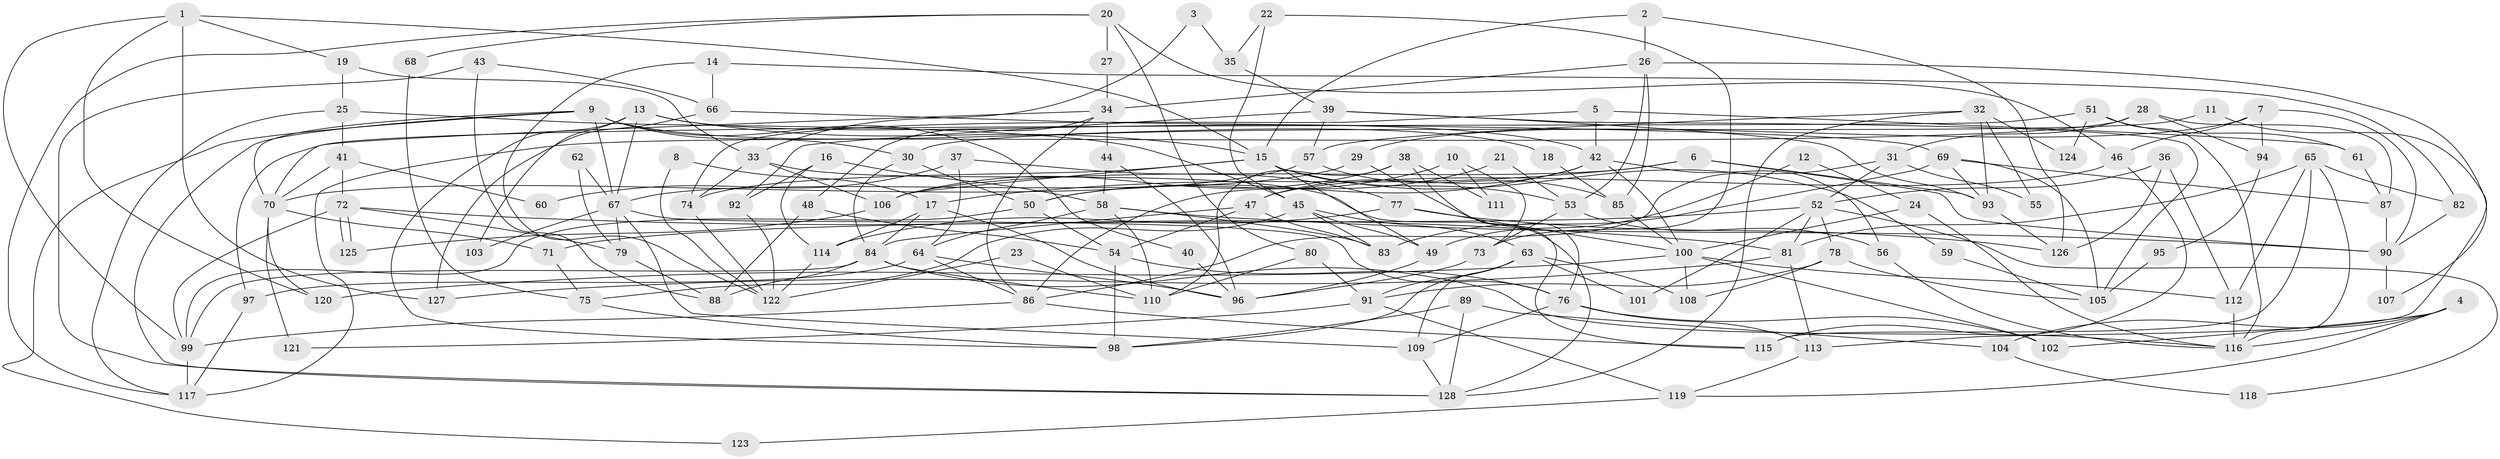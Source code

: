 // Generated by graph-tools (version 1.1) at 2025/11/02/27/25 16:11:21]
// undirected, 128 vertices, 256 edges
graph export_dot {
graph [start="1"]
  node [color=gray90,style=filled];
  1;
  2;
  3;
  4;
  5;
  6;
  7;
  8;
  9;
  10;
  11;
  12;
  13;
  14;
  15;
  16;
  17;
  18;
  19;
  20;
  21;
  22;
  23;
  24;
  25;
  26;
  27;
  28;
  29;
  30;
  31;
  32;
  33;
  34;
  35;
  36;
  37;
  38;
  39;
  40;
  41;
  42;
  43;
  44;
  45;
  46;
  47;
  48;
  49;
  50;
  51;
  52;
  53;
  54;
  55;
  56;
  57;
  58;
  59;
  60;
  61;
  62;
  63;
  64;
  65;
  66;
  67;
  68;
  69;
  70;
  71;
  72;
  73;
  74;
  75;
  76;
  77;
  78;
  79;
  80;
  81;
  82;
  83;
  84;
  85;
  86;
  87;
  88;
  89;
  90;
  91;
  92;
  93;
  94;
  95;
  96;
  97;
  98;
  99;
  100;
  101;
  102;
  103;
  104;
  105;
  106;
  107;
  108;
  109;
  110;
  111;
  112;
  113;
  114;
  115;
  116;
  117;
  118;
  119;
  120;
  121;
  122;
  123;
  124;
  125;
  126;
  127;
  128;
  1 -- 15;
  1 -- 127;
  1 -- 19;
  1 -- 99;
  1 -- 120;
  2 -- 26;
  2 -- 126;
  2 -- 15;
  3 -- 35;
  3 -- 33;
  4 -- 119;
  4 -- 116;
  4 -- 102;
  4 -- 104;
  5 -- 74;
  5 -- 42;
  5 -- 61;
  6 -- 17;
  6 -- 90;
  6 -- 93;
  6 -- 106;
  7 -- 46;
  7 -- 29;
  7 -- 90;
  7 -- 94;
  8 -- 122;
  8 -- 17;
  9 -- 70;
  9 -- 67;
  9 -- 18;
  9 -- 30;
  9 -- 40;
  9 -- 123;
  9 -- 128;
  10 -- 73;
  10 -- 50;
  10 -- 111;
  11 -- 30;
  11 -- 113;
  12 -- 49;
  12 -- 24;
  13 -- 15;
  13 -- 67;
  13 -- 42;
  13 -- 98;
  13 -- 103;
  14 -- 66;
  14 -- 82;
  14 -- 122;
  15 -- 74;
  15 -- 49;
  15 -- 53;
  15 -- 59;
  15 -- 106;
  16 -- 58;
  16 -- 114;
  16 -- 92;
  17 -- 114;
  17 -- 84;
  17 -- 96;
  18 -- 85;
  19 -- 25;
  19 -- 33;
  20 -- 46;
  20 -- 117;
  20 -- 27;
  20 -- 68;
  20 -- 80;
  21 -- 86;
  21 -- 53;
  22 -- 73;
  22 -- 45;
  22 -- 35;
  23 -- 110;
  23 -- 122;
  24 -- 100;
  24 -- 116;
  25 -- 41;
  25 -- 117;
  25 -- 45;
  26 -- 53;
  26 -- 85;
  26 -- 34;
  26 -- 107;
  27 -- 34;
  28 -- 31;
  28 -- 117;
  28 -- 87;
  28 -- 94;
  29 -- 128;
  29 -- 67;
  30 -- 84;
  30 -- 50;
  31 -- 52;
  31 -- 86;
  31 -- 55;
  32 -- 93;
  32 -- 128;
  32 -- 55;
  32 -- 57;
  32 -- 124;
  33 -- 106;
  33 -- 74;
  33 -- 115;
  34 -- 44;
  34 -- 48;
  34 -- 70;
  34 -- 86;
  35 -- 39;
  36 -- 112;
  36 -- 52;
  36 -- 126;
  37 -- 77;
  37 -- 64;
  37 -- 60;
  38 -- 106;
  38 -- 76;
  38 -- 110;
  38 -- 111;
  39 -- 57;
  39 -- 105;
  39 -- 92;
  39 -- 93;
  40 -- 96;
  41 -- 70;
  41 -- 72;
  41 -- 60;
  42 -- 50;
  42 -- 47;
  42 -- 56;
  42 -- 100;
  43 -- 128;
  43 -- 88;
  43 -- 66;
  44 -- 58;
  44 -- 96;
  45 -- 83;
  45 -- 49;
  45 -- 63;
  45 -- 75;
  46 -- 47;
  46 -- 115;
  47 -- 84;
  47 -- 54;
  47 -- 83;
  48 -- 54;
  48 -- 88;
  49 -- 96;
  50 -- 99;
  50 -- 54;
  51 -- 61;
  51 -- 116;
  51 -- 97;
  51 -- 124;
  52 -- 71;
  52 -- 78;
  52 -- 81;
  52 -- 101;
  52 -- 118;
  53 -- 56;
  53 -- 73;
  54 -- 76;
  54 -- 98;
  56 -- 116;
  57 -- 70;
  57 -- 85;
  58 -- 83;
  58 -- 64;
  58 -- 90;
  58 -- 110;
  59 -- 105;
  61 -- 87;
  62 -- 67;
  62 -- 79;
  63 -- 98;
  63 -- 91;
  63 -- 101;
  63 -- 108;
  63 -- 109;
  64 -- 96;
  64 -- 86;
  64 -- 97;
  65 -- 115;
  65 -- 116;
  65 -- 81;
  65 -- 82;
  65 -- 112;
  66 -- 69;
  66 -- 127;
  67 -- 79;
  67 -- 109;
  67 -- 76;
  67 -- 103;
  68 -- 75;
  69 -- 87;
  69 -- 93;
  69 -- 83;
  69 -- 105;
  70 -- 120;
  70 -- 71;
  70 -- 121;
  71 -- 75;
  72 -- 125;
  72 -- 125;
  72 -- 81;
  72 -- 79;
  72 -- 99;
  73 -- 96;
  74 -- 122;
  75 -- 98;
  76 -- 102;
  76 -- 109;
  76 -- 113;
  77 -- 100;
  77 -- 126;
  77 -- 114;
  78 -- 91;
  78 -- 108;
  78 -- 105;
  79 -- 88;
  80 -- 110;
  80 -- 91;
  81 -- 113;
  81 -- 127;
  82 -- 90;
  84 -- 110;
  84 -- 99;
  84 -- 88;
  84 -- 116;
  85 -- 100;
  86 -- 99;
  86 -- 115;
  87 -- 90;
  89 -- 128;
  89 -- 98;
  89 -- 104;
  90 -- 107;
  91 -- 119;
  91 -- 121;
  92 -- 122;
  93 -- 126;
  94 -- 95;
  95 -- 105;
  97 -- 117;
  99 -- 117;
  100 -- 102;
  100 -- 108;
  100 -- 112;
  100 -- 120;
  104 -- 118;
  106 -- 125;
  109 -- 128;
  112 -- 116;
  113 -- 119;
  114 -- 122;
  119 -- 123;
}
